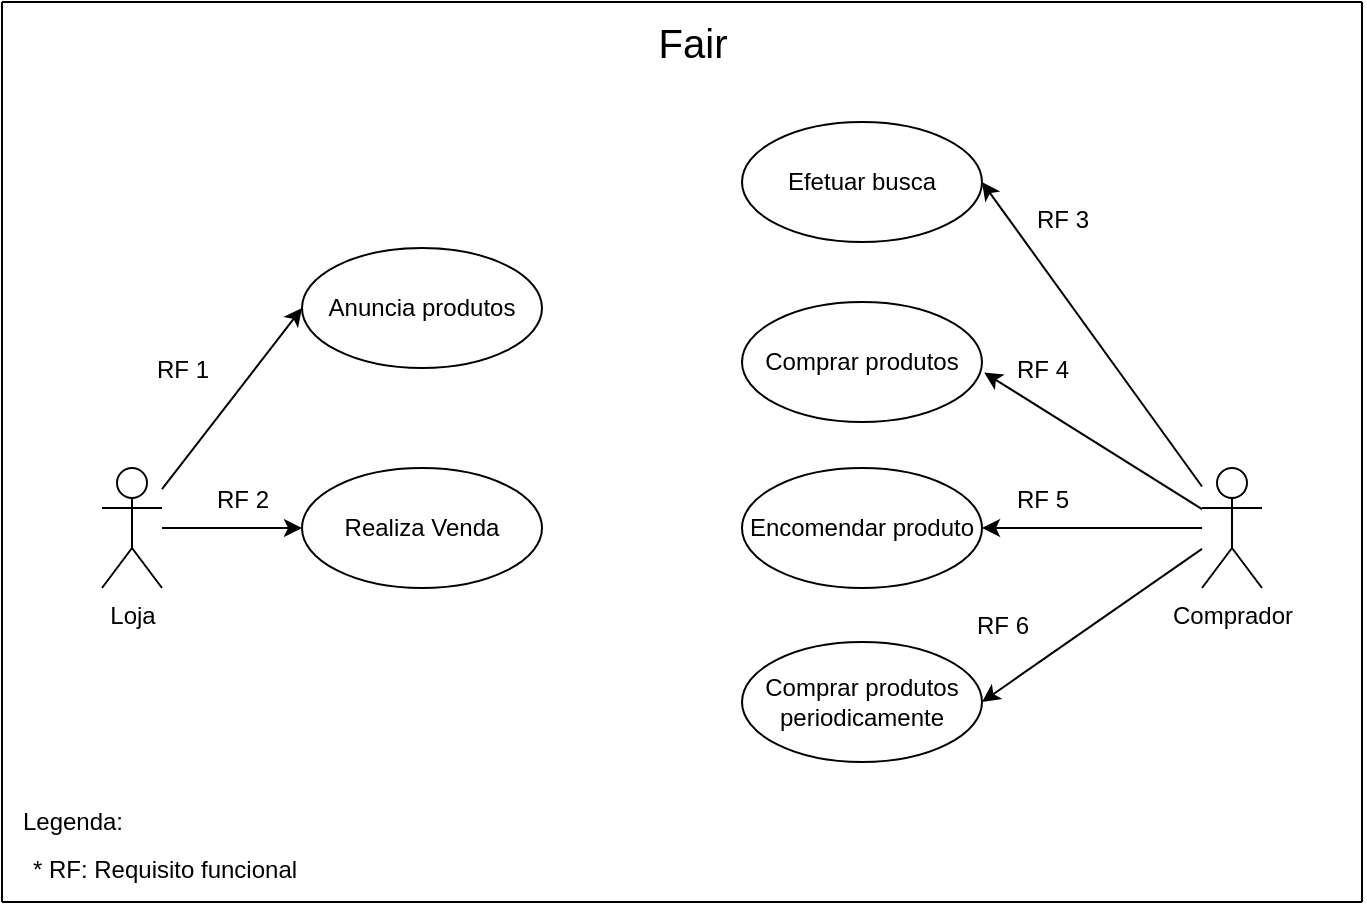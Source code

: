 <mxfile version="17.4.6" type="device"><diagram id="fYnPq6FdzE2PjoOfz-d0" name="Page-1"><mxGraphModel dx="1422" dy="823" grid="1" gridSize="10" guides="1" tooltips="1" connect="1" arrows="1" fold="1" page="1" pageScale="1" pageWidth="1169" pageHeight="827" math="0" shadow="0"><root><mxCell id="0"/><mxCell id="1" parent="0"/><mxCell id="gZRc1JH8_zBIk9av9qjy-19" style="rounded=0;orthogonalLoop=1;jettySize=auto;html=1;entryX=0;entryY=0.5;entryDx=0;entryDy=0;" edge="1" parent="1" source="gZRc1JH8_zBIk9av9qjy-1" target="gZRc1JH8_zBIk9av9qjy-3"><mxGeometry relative="1" as="geometry"/></mxCell><mxCell id="gZRc1JH8_zBIk9av9qjy-20" style="edgeStyle=none;rounded=0;orthogonalLoop=1;jettySize=auto;html=1;entryX=0;entryY=0.5;entryDx=0;entryDy=0;" edge="1" parent="1" source="gZRc1JH8_zBIk9av9qjy-1" target="gZRc1JH8_zBIk9av9qjy-4"><mxGeometry relative="1" as="geometry"/></mxCell><mxCell id="gZRc1JH8_zBIk9av9qjy-1" value="Loja" style="shape=umlActor;verticalLabelPosition=bottom;verticalAlign=top;html=1;outlineConnect=0;" vertex="1" parent="1"><mxGeometry x="210" y="353" width="30" height="60" as="geometry"/></mxCell><mxCell id="gZRc1JH8_zBIk9av9qjy-21" style="edgeStyle=none;rounded=0;orthogonalLoop=1;jettySize=auto;html=1;entryX=1;entryY=0.5;entryDx=0;entryDy=0;" edge="1" parent="1" source="gZRc1JH8_zBIk9av9qjy-2" target="gZRc1JH8_zBIk9av9qjy-7"><mxGeometry relative="1" as="geometry"/></mxCell><mxCell id="gZRc1JH8_zBIk9av9qjy-22" style="edgeStyle=none;rounded=0;orthogonalLoop=1;jettySize=auto;html=1;entryX=1.009;entryY=0.588;entryDx=0;entryDy=0;entryPerimeter=0;" edge="1" parent="1" source="gZRc1JH8_zBIk9av9qjy-2" target="gZRc1JH8_zBIk9av9qjy-6"><mxGeometry relative="1" as="geometry"/></mxCell><mxCell id="gZRc1JH8_zBIk9av9qjy-23" style="edgeStyle=none;rounded=0;orthogonalLoop=1;jettySize=auto;html=1;entryX=1;entryY=0.5;entryDx=0;entryDy=0;" edge="1" parent="1" source="gZRc1JH8_zBIk9av9qjy-2" target="gZRc1JH8_zBIk9av9qjy-5"><mxGeometry relative="1" as="geometry"/></mxCell><mxCell id="gZRc1JH8_zBIk9av9qjy-24" style="edgeStyle=none;rounded=0;orthogonalLoop=1;jettySize=auto;html=1;entryX=1;entryY=0.5;entryDx=0;entryDy=0;" edge="1" parent="1" source="gZRc1JH8_zBIk9av9qjy-2" target="gZRc1JH8_zBIk9av9qjy-8"><mxGeometry relative="1" as="geometry"/></mxCell><mxCell id="gZRc1JH8_zBIk9av9qjy-2" value="Comprador" style="shape=umlActor;verticalLabelPosition=bottom;verticalAlign=top;html=1;outlineConnect=0;" vertex="1" parent="1"><mxGeometry x="760" y="353" width="30" height="60" as="geometry"/></mxCell><mxCell id="gZRc1JH8_zBIk9av9qjy-3" value="Anuncia produtos" style="ellipse;whiteSpace=wrap;html=1;" vertex="1" parent="1"><mxGeometry x="310" y="243" width="120" height="60" as="geometry"/></mxCell><mxCell id="gZRc1JH8_zBIk9av9qjy-4" value="Realiza Venda" style="ellipse;whiteSpace=wrap;html=1;" vertex="1" parent="1"><mxGeometry x="310" y="353" width="120" height="60" as="geometry"/></mxCell><mxCell id="gZRc1JH8_zBIk9av9qjy-5" value="Efetuar busca" style="ellipse;whiteSpace=wrap;html=1;" vertex="1" parent="1"><mxGeometry x="530" y="180" width="120" height="60" as="geometry"/></mxCell><mxCell id="gZRc1JH8_zBIk9av9qjy-6" value="Comprar produtos" style="ellipse;whiteSpace=wrap;html=1;" vertex="1" parent="1"><mxGeometry x="530" y="270" width="120" height="60" as="geometry"/></mxCell><mxCell id="gZRc1JH8_zBIk9av9qjy-7" value="Encomendar produto" style="ellipse;whiteSpace=wrap;html=1;" vertex="1" parent="1"><mxGeometry x="530" y="353" width="120" height="60" as="geometry"/></mxCell><mxCell id="gZRc1JH8_zBIk9av9qjy-8" value="Comprar produtos periodicamente" style="ellipse;whiteSpace=wrap;html=1;" vertex="1" parent="1"><mxGeometry x="530" y="440" width="120" height="60" as="geometry"/></mxCell><mxCell id="gZRc1JH8_zBIk9av9qjy-12" value="" style="endArrow=none;html=1;rounded=0;" edge="1" parent="1"><mxGeometry width="50" height="50" relative="1" as="geometry"><mxPoint x="160" y="570" as="sourcePoint"/><mxPoint x="160" y="120" as="targetPoint"/></mxGeometry></mxCell><mxCell id="gZRc1JH8_zBIk9av9qjy-14" value="" style="endArrow=none;html=1;rounded=0;" edge="1" parent="1"><mxGeometry width="50" height="50" relative="1" as="geometry"><mxPoint x="160" y="570" as="sourcePoint"/><mxPoint x="840" y="570" as="targetPoint"/></mxGeometry></mxCell><mxCell id="gZRc1JH8_zBIk9av9qjy-15" value="" style="endArrow=none;html=1;rounded=0;" edge="1" parent="1"><mxGeometry width="50" height="50" relative="1" as="geometry"><mxPoint x="160" y="120" as="sourcePoint"/><mxPoint x="840" y="120" as="targetPoint"/></mxGeometry></mxCell><mxCell id="gZRc1JH8_zBIk9av9qjy-16" value="" style="endArrow=none;html=1;rounded=0;" edge="1" parent="1"><mxGeometry width="50" height="50" relative="1" as="geometry"><mxPoint x="840" y="570" as="sourcePoint"/><mxPoint x="840" y="120" as="targetPoint"/></mxGeometry></mxCell><mxCell id="gZRc1JH8_zBIk9av9qjy-25" value="&lt;font style=&quot;font-size: 20px&quot;&gt;Fair&lt;/font&gt;" style="text;html=1;align=center;verticalAlign=middle;resizable=0;points=[];autosize=1;strokeColor=none;fillColor=none;" vertex="1" parent="1"><mxGeometry x="480" y="130" width="50" height="20" as="geometry"/></mxCell><mxCell id="gZRc1JH8_zBIk9av9qjy-26" value="&lt;font style=&quot;font-size: 12px&quot;&gt;RF 1&lt;/font&gt;" style="text;html=1;align=center;verticalAlign=middle;resizable=0;points=[];autosize=1;strokeColor=none;fillColor=none;fontSize=20;" vertex="1" parent="1"><mxGeometry x="230" y="285" width="40" height="30" as="geometry"/></mxCell><mxCell id="gZRc1JH8_zBIk9av9qjy-27" value="&lt;font style=&quot;font-size: 12px&quot;&gt;RF 2&lt;/font&gt;" style="text;html=1;align=center;verticalAlign=middle;resizable=0;points=[];autosize=1;strokeColor=none;fillColor=none;fontSize=20;" vertex="1" parent="1"><mxGeometry x="260" y="350" width="40" height="30" as="geometry"/></mxCell><mxCell id="gZRc1JH8_zBIk9av9qjy-28" value="&lt;font style=&quot;font-size: 12px&quot;&gt;RF 3&lt;/font&gt;" style="text;html=1;align=center;verticalAlign=middle;resizable=0;points=[];autosize=1;strokeColor=none;fillColor=none;fontSize=20;" vertex="1" parent="1"><mxGeometry x="670" y="210" width="40" height="30" as="geometry"/></mxCell><mxCell id="gZRc1JH8_zBIk9av9qjy-29" value="&lt;font style=&quot;font-size: 12px&quot;&gt;RF 4&lt;/font&gt;" style="text;html=1;align=center;verticalAlign=middle;resizable=0;points=[];autosize=1;strokeColor=none;fillColor=none;fontSize=20;" vertex="1" parent="1"><mxGeometry x="660" y="285" width="40" height="30" as="geometry"/></mxCell><mxCell id="gZRc1JH8_zBIk9av9qjy-30" value="&lt;font style=&quot;font-size: 12px&quot;&gt;RF 5&lt;/font&gt;" style="text;html=1;align=center;verticalAlign=middle;resizable=0;points=[];autosize=1;strokeColor=none;fillColor=none;fontSize=20;" vertex="1" parent="1"><mxGeometry x="660" y="350" width="40" height="30" as="geometry"/></mxCell><mxCell id="gZRc1JH8_zBIk9av9qjy-31" value="&lt;font style=&quot;font-size: 12px&quot;&gt;RF 6&lt;/font&gt;" style="text;html=1;align=center;verticalAlign=middle;resizable=0;points=[];autosize=1;strokeColor=none;fillColor=none;fontSize=20;" vertex="1" parent="1"><mxGeometry x="640" y="413" width="40" height="30" as="geometry"/></mxCell><mxCell id="gZRc1JH8_zBIk9av9qjy-32" value="Legenda:" style="text;html=1;align=center;verticalAlign=middle;resizable=0;points=[];autosize=1;strokeColor=none;fillColor=none;fontSize=12;" vertex="1" parent="1"><mxGeometry x="160" y="520" width="70" height="20" as="geometry"/></mxCell><mxCell id="gZRc1JH8_zBIk9av9qjy-33" value="&lt;font style=&quot;font-size: 12px&quot;&gt;* RF: Requisito funcional&lt;/font&gt;" style="text;html=1;align=center;verticalAlign=middle;resizable=0;points=[];autosize=1;strokeColor=none;fillColor=none;fontSize=20;" vertex="1" parent="1"><mxGeometry x="166" y="535" width="150" height="30" as="geometry"/></mxCell></root></mxGraphModel></diagram></mxfile>